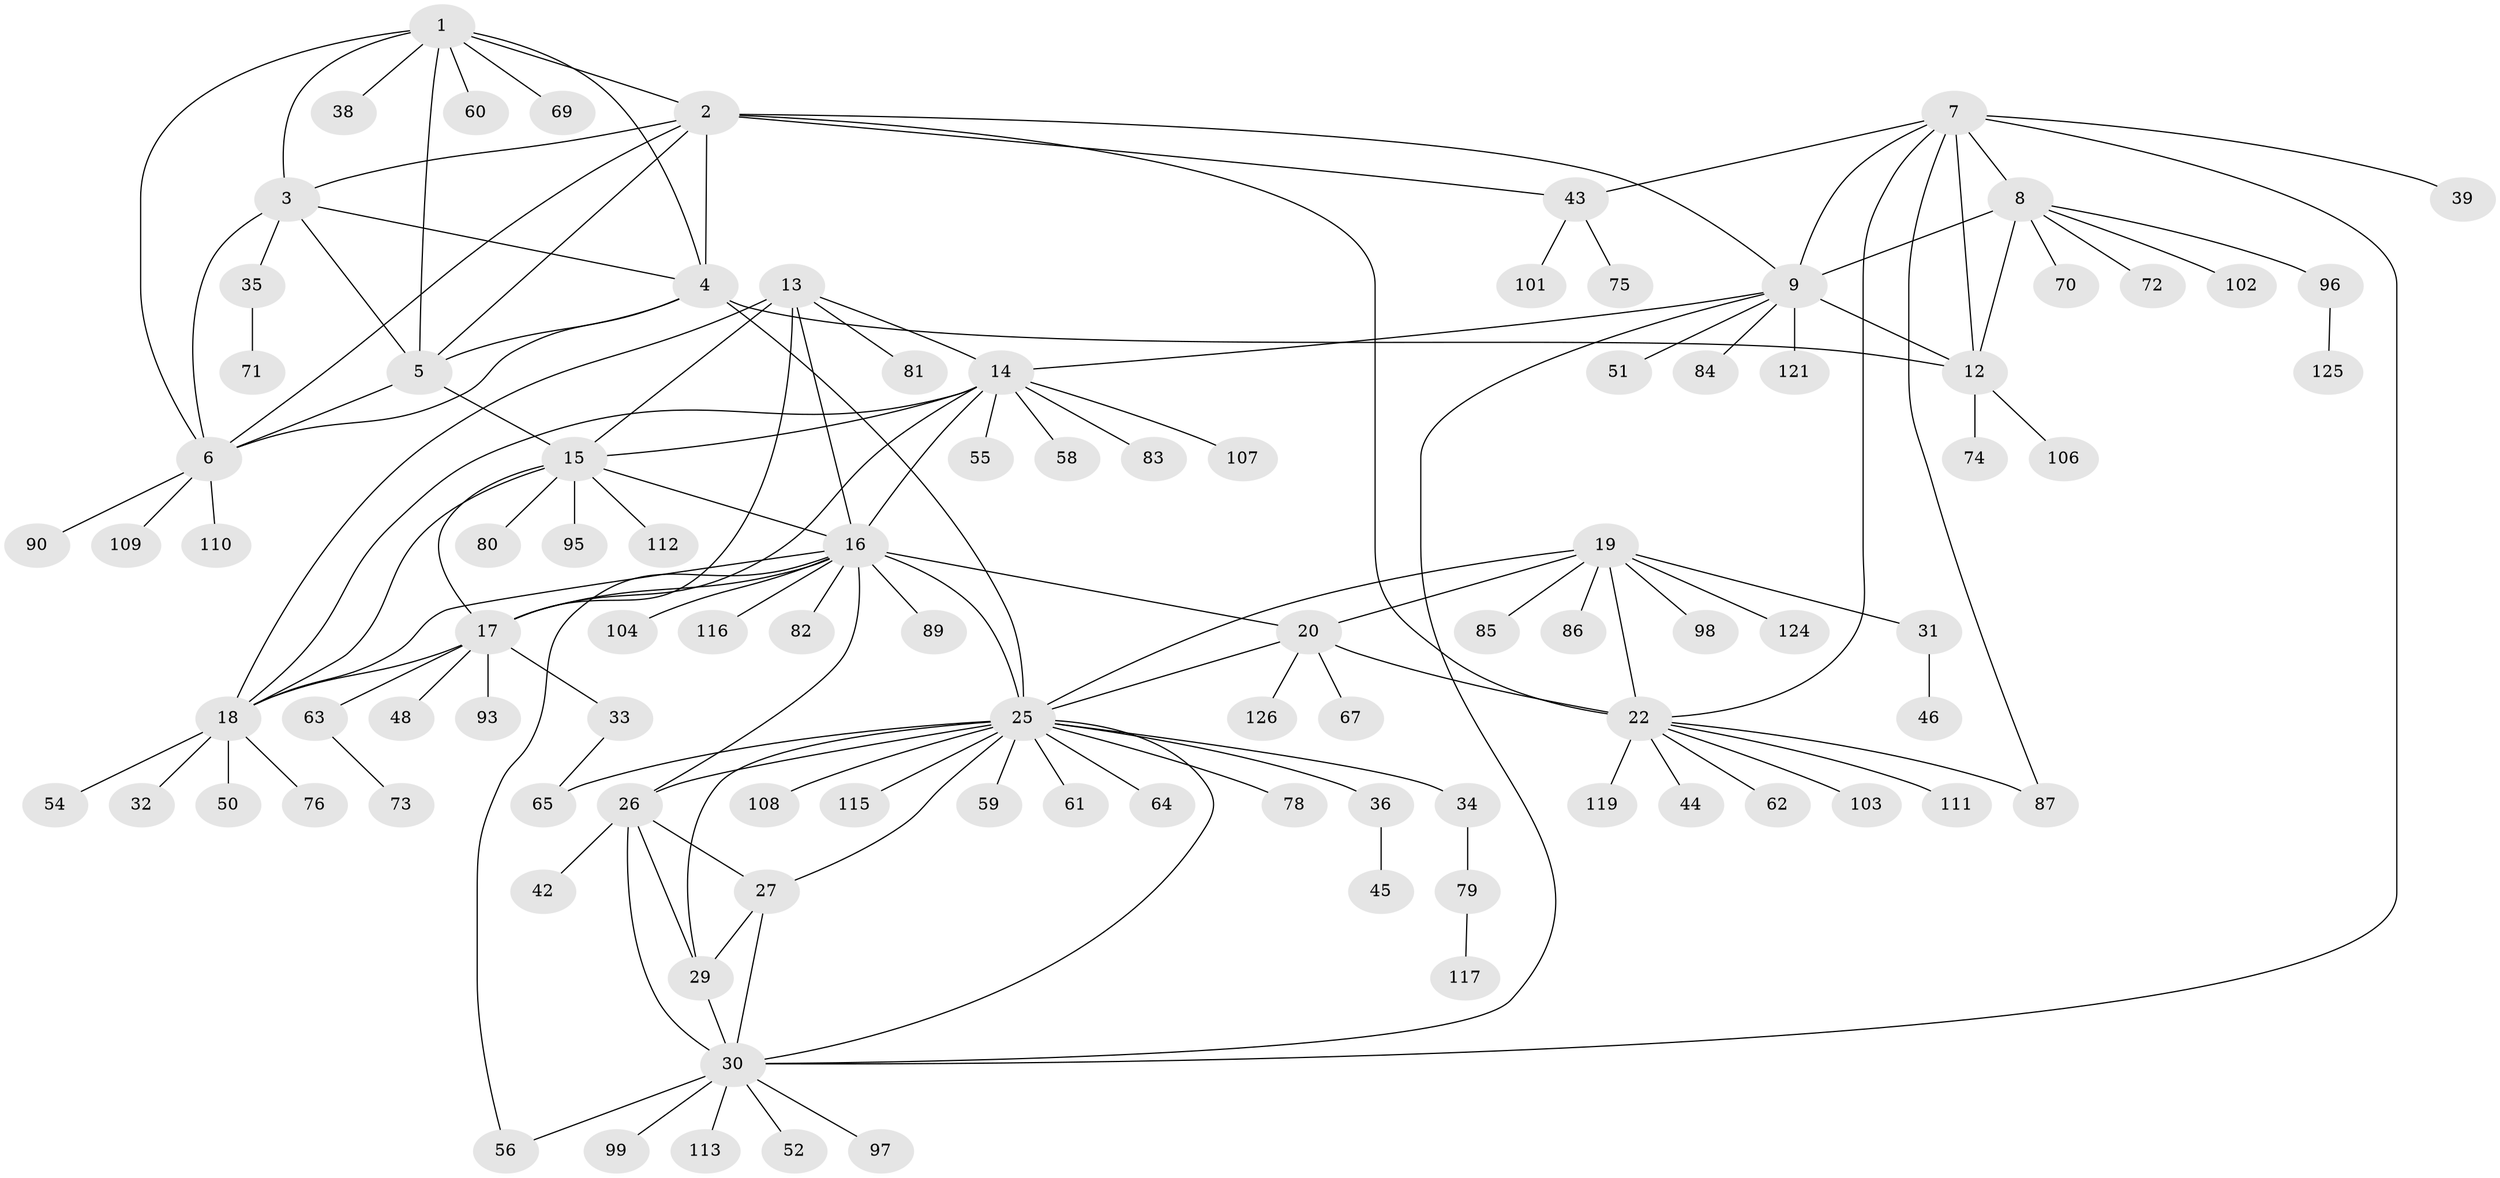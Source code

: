// Generated by graph-tools (version 1.1) at 2025/24/03/03/25 07:24:16]
// undirected, 99 vertices, 142 edges
graph export_dot {
graph [start="1"]
  node [color=gray90,style=filled];
  1 [super="+37"];
  2 [super="+122"];
  3 [super="+53"];
  4 [super="+66"];
  5;
  6 [super="+47"];
  7 [super="+10"];
  8 [super="+11"];
  9 [super="+105"];
  12 [super="+114"];
  13;
  14;
  15 [super="+100"];
  16 [super="+88"];
  17 [super="+41"];
  18 [super="+57"];
  19 [super="+23"];
  20 [super="+21"];
  22 [super="+24"];
  25 [super="+77"];
  26 [super="+28"];
  27;
  29;
  30 [super="+49"];
  31 [super="+40"];
  32 [super="+120"];
  33;
  34;
  35 [super="+68"];
  36 [super="+91"];
  38;
  39;
  42;
  43 [super="+92"];
  44;
  45;
  46 [super="+123"];
  48;
  50;
  51;
  52;
  54;
  55;
  56;
  58;
  59;
  60;
  61;
  62;
  63;
  64;
  65;
  67;
  69;
  70;
  71;
  72;
  73;
  74;
  75 [super="+118"];
  76;
  78;
  79 [super="+94"];
  80;
  81;
  82;
  83;
  84;
  85;
  86;
  87;
  89;
  90;
  93;
  95;
  96;
  97;
  98;
  99;
  101;
  102;
  103;
  104;
  106;
  107;
  108;
  109;
  110;
  111;
  112;
  113;
  115;
  116;
  117;
  119;
  121;
  124;
  125;
  126;
  1 -- 2;
  1 -- 3;
  1 -- 4;
  1 -- 5;
  1 -- 6;
  1 -- 38;
  1 -- 60;
  1 -- 69;
  2 -- 3;
  2 -- 4;
  2 -- 5;
  2 -- 6;
  2 -- 9;
  2 -- 22;
  2 -- 43;
  3 -- 4;
  3 -- 5;
  3 -- 6;
  3 -- 35;
  4 -- 5;
  4 -- 6;
  4 -- 25;
  4 -- 12;
  5 -- 6;
  5 -- 15;
  6 -- 90;
  6 -- 109;
  6 -- 110;
  7 -- 8 [weight=4];
  7 -- 9 [weight=2];
  7 -- 12 [weight=2];
  7 -- 39;
  7 -- 22;
  7 -- 87;
  7 -- 30;
  7 -- 43;
  8 -- 9 [weight=2];
  8 -- 12 [weight=2];
  8 -- 96;
  8 -- 102;
  8 -- 72;
  8 -- 70;
  9 -- 12;
  9 -- 14;
  9 -- 51;
  9 -- 84;
  9 -- 121;
  9 -- 30;
  12 -- 74;
  12 -- 106;
  13 -- 14;
  13 -- 15;
  13 -- 16;
  13 -- 17;
  13 -- 18;
  13 -- 81;
  14 -- 15;
  14 -- 16;
  14 -- 17;
  14 -- 18;
  14 -- 55;
  14 -- 58;
  14 -- 83;
  14 -- 107;
  15 -- 16;
  15 -- 17;
  15 -- 18;
  15 -- 80;
  15 -- 95;
  15 -- 112;
  16 -- 17;
  16 -- 18;
  16 -- 20;
  16 -- 25;
  16 -- 56;
  16 -- 82;
  16 -- 89;
  16 -- 104;
  16 -- 116;
  16 -- 26;
  17 -- 18;
  17 -- 33;
  17 -- 48;
  17 -- 63;
  17 -- 93;
  18 -- 32;
  18 -- 50;
  18 -- 54;
  18 -- 76;
  19 -- 20 [weight=4];
  19 -- 22 [weight=4];
  19 -- 85;
  19 -- 98;
  19 -- 86;
  19 -- 124;
  19 -- 31;
  19 -- 25;
  20 -- 22 [weight=4];
  20 -- 126;
  20 -- 67;
  20 -- 25;
  22 -- 103;
  22 -- 44;
  22 -- 111;
  22 -- 119;
  22 -- 87;
  22 -- 62;
  25 -- 26 [weight=2];
  25 -- 27;
  25 -- 29;
  25 -- 30;
  25 -- 34;
  25 -- 36;
  25 -- 59;
  25 -- 61;
  25 -- 64;
  25 -- 65;
  25 -- 78;
  25 -- 108;
  25 -- 115;
  26 -- 27 [weight=2];
  26 -- 29 [weight=2];
  26 -- 30 [weight=2];
  26 -- 42;
  27 -- 29;
  27 -- 30;
  29 -- 30;
  30 -- 52;
  30 -- 56;
  30 -- 99;
  30 -- 113;
  30 -- 97;
  31 -- 46;
  33 -- 65;
  34 -- 79;
  35 -- 71;
  36 -- 45;
  43 -- 75;
  43 -- 101;
  63 -- 73;
  79 -- 117;
  96 -- 125;
}
